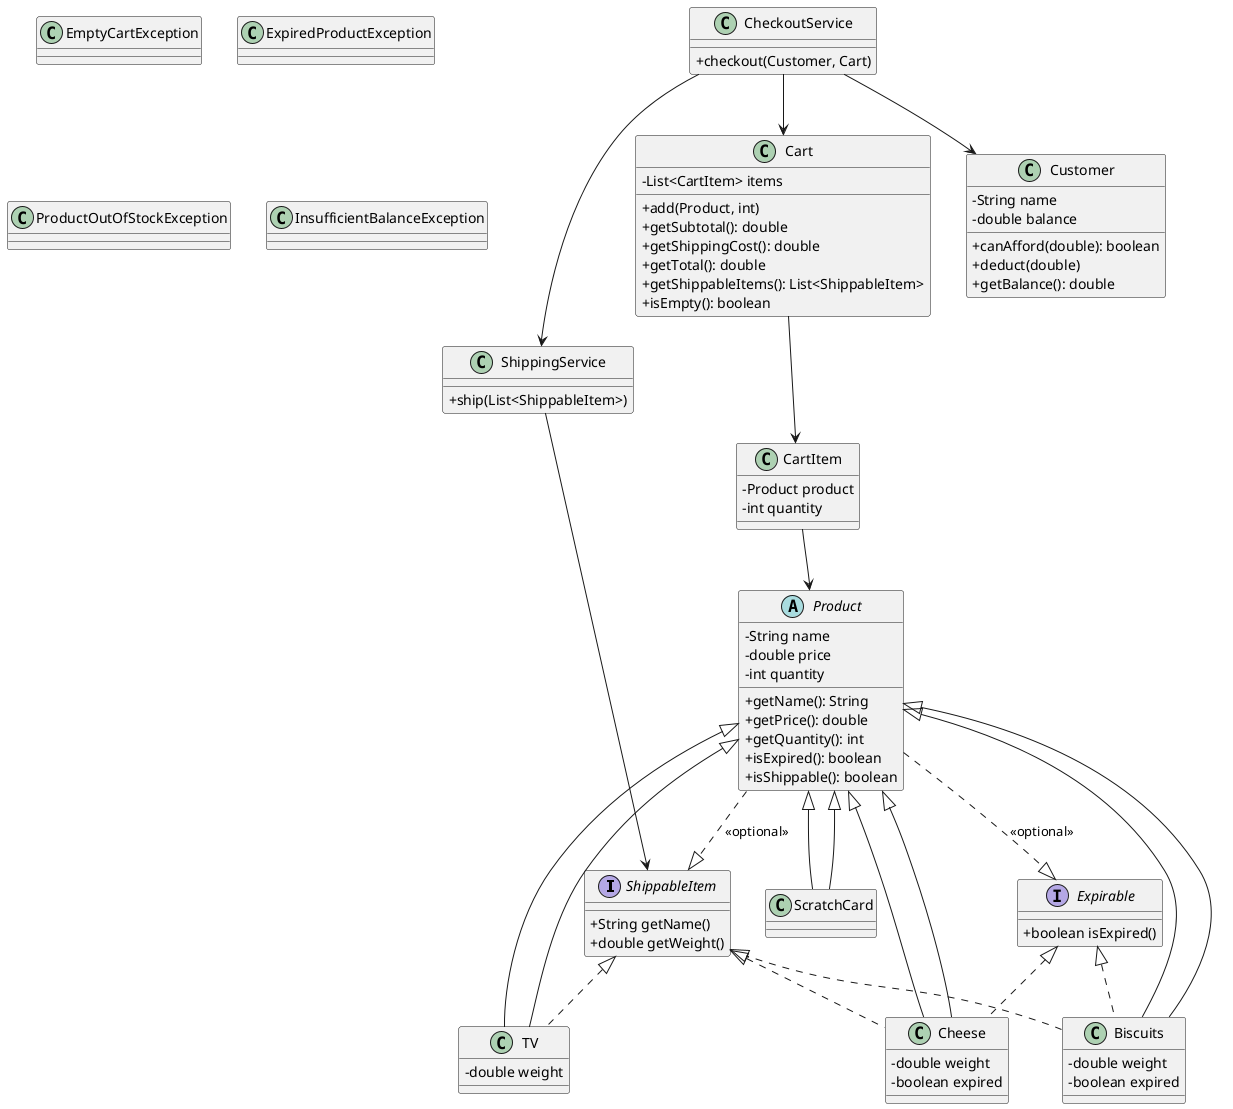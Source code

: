 @startuml
' Set style
skinparam classAttributeIconSize 0

' Interfaces
interface ShippableItem {
    +String getName()
    +double getWeight()
}

interface Expirable {
    +boolean isExpired()
}

' Abstract Product
abstract class Product {
    -String name
    -double price
    -int quantity

    +getName(): String
    +getPrice(): double
    +getQuantity(): int
    +isExpired(): boolean
    +isShippable(): boolean
}

' Concrete Product Classes
class Cheese extends Product implements Expirable, ShippableItem {
    -double weight
    -boolean expired
}

class Biscuits extends Product implements Expirable, ShippableItem {
    -double weight
    -boolean expired
}

class TV extends Product implements ShippableItem {
    -double weight
}

class ScratchCard extends Product {
    ' no extra attributes
}

' Cart Item
class CartItem {
    -Product product
    -int quantity
}

' Cart
class Cart {
    -List<CartItem> items

    +add(Product, int)
    +getSubtotal(): double
    +getShippingCost(): double
    +getTotal(): double
    +getShippableItems(): List<ShippableItem>
    +isEmpty(): boolean
}

' Customer
class Customer {
    -String name
    -double balance

    +canAfford(double): boolean
    +deduct(double)
    +getBalance(): double
}

' Services
class CheckoutService {
    +checkout(Customer, Cart)
}

class ShippingService {
    +ship(List<ShippableItem>)
}

' Exceptions
class EmptyCartException
class ExpiredProductException
class ProductOutOfStockException
class InsufficientBalanceException

' Relationships
Product <|-- Cheese
Product <|-- Biscuits
Product <|-- TV
Product <|-- ScratchCard

Product ..|> ShippableItem : <<optional>>
Product ..|> Expirable : <<optional>>

Cart --> CartItem
CartItem --> Product

CheckoutService --> Customer
CheckoutService --> Cart
CheckoutService --> ShippingService

ShippingService --> ShippableItem

@enduml
